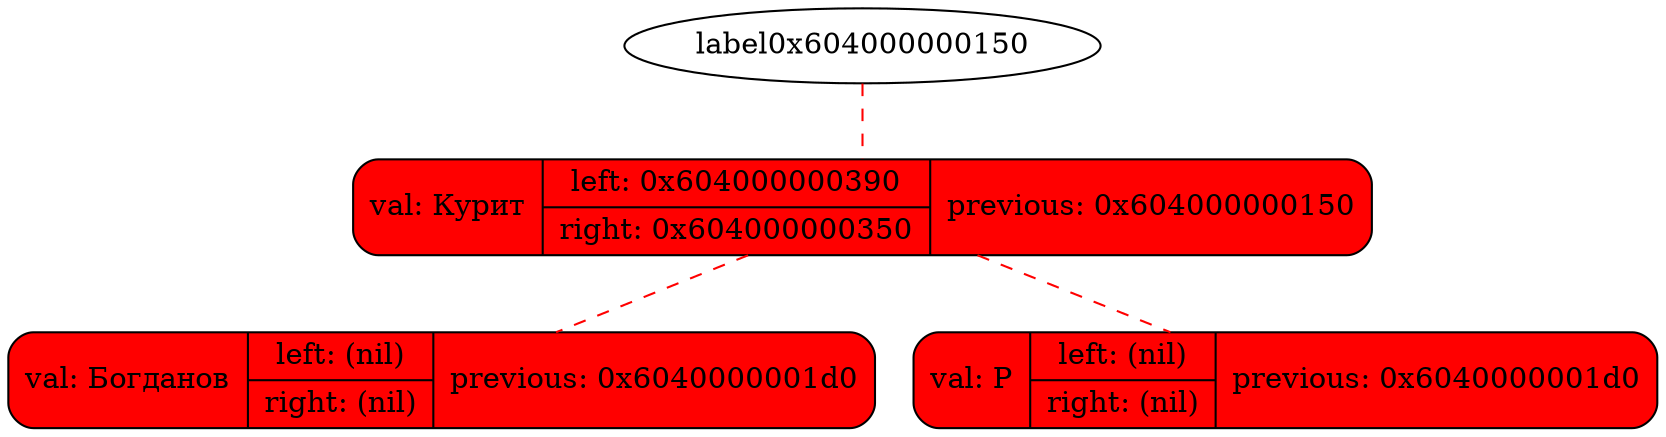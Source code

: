 digraph tree {
	rankdir=HR;
	label0x6040000001d0[shape=record, style="rounded, filled", fillcolor=red, label="{ {val: Курит | {left: 0x604000000390 | right: 0x604000000350} | previous: 0x604000000150 }}"];
	label0x604000000150->label0x6040000001d0 [color="red", style="dashed",arrowhead="none"]	label0x604000000390[shape=record, style="rounded, filled", fillcolor=red, label="{ {val: Богданов | {left: (nil) | right: (nil)} | previous: 0x6040000001d0 }}"];
	label0x6040000001d0->label0x604000000390 [color="red", style="dashed",arrowhead="none"]	label0x604000000350[shape=record, style="rounded, filled", fillcolor=red, label="{ {val: Р | {left: (nil) | right: (nil)} | previous: 0x6040000001d0 }}"];
	label0x6040000001d0->label0x604000000350 [color="red", style="dashed",arrowhead="none"]}
